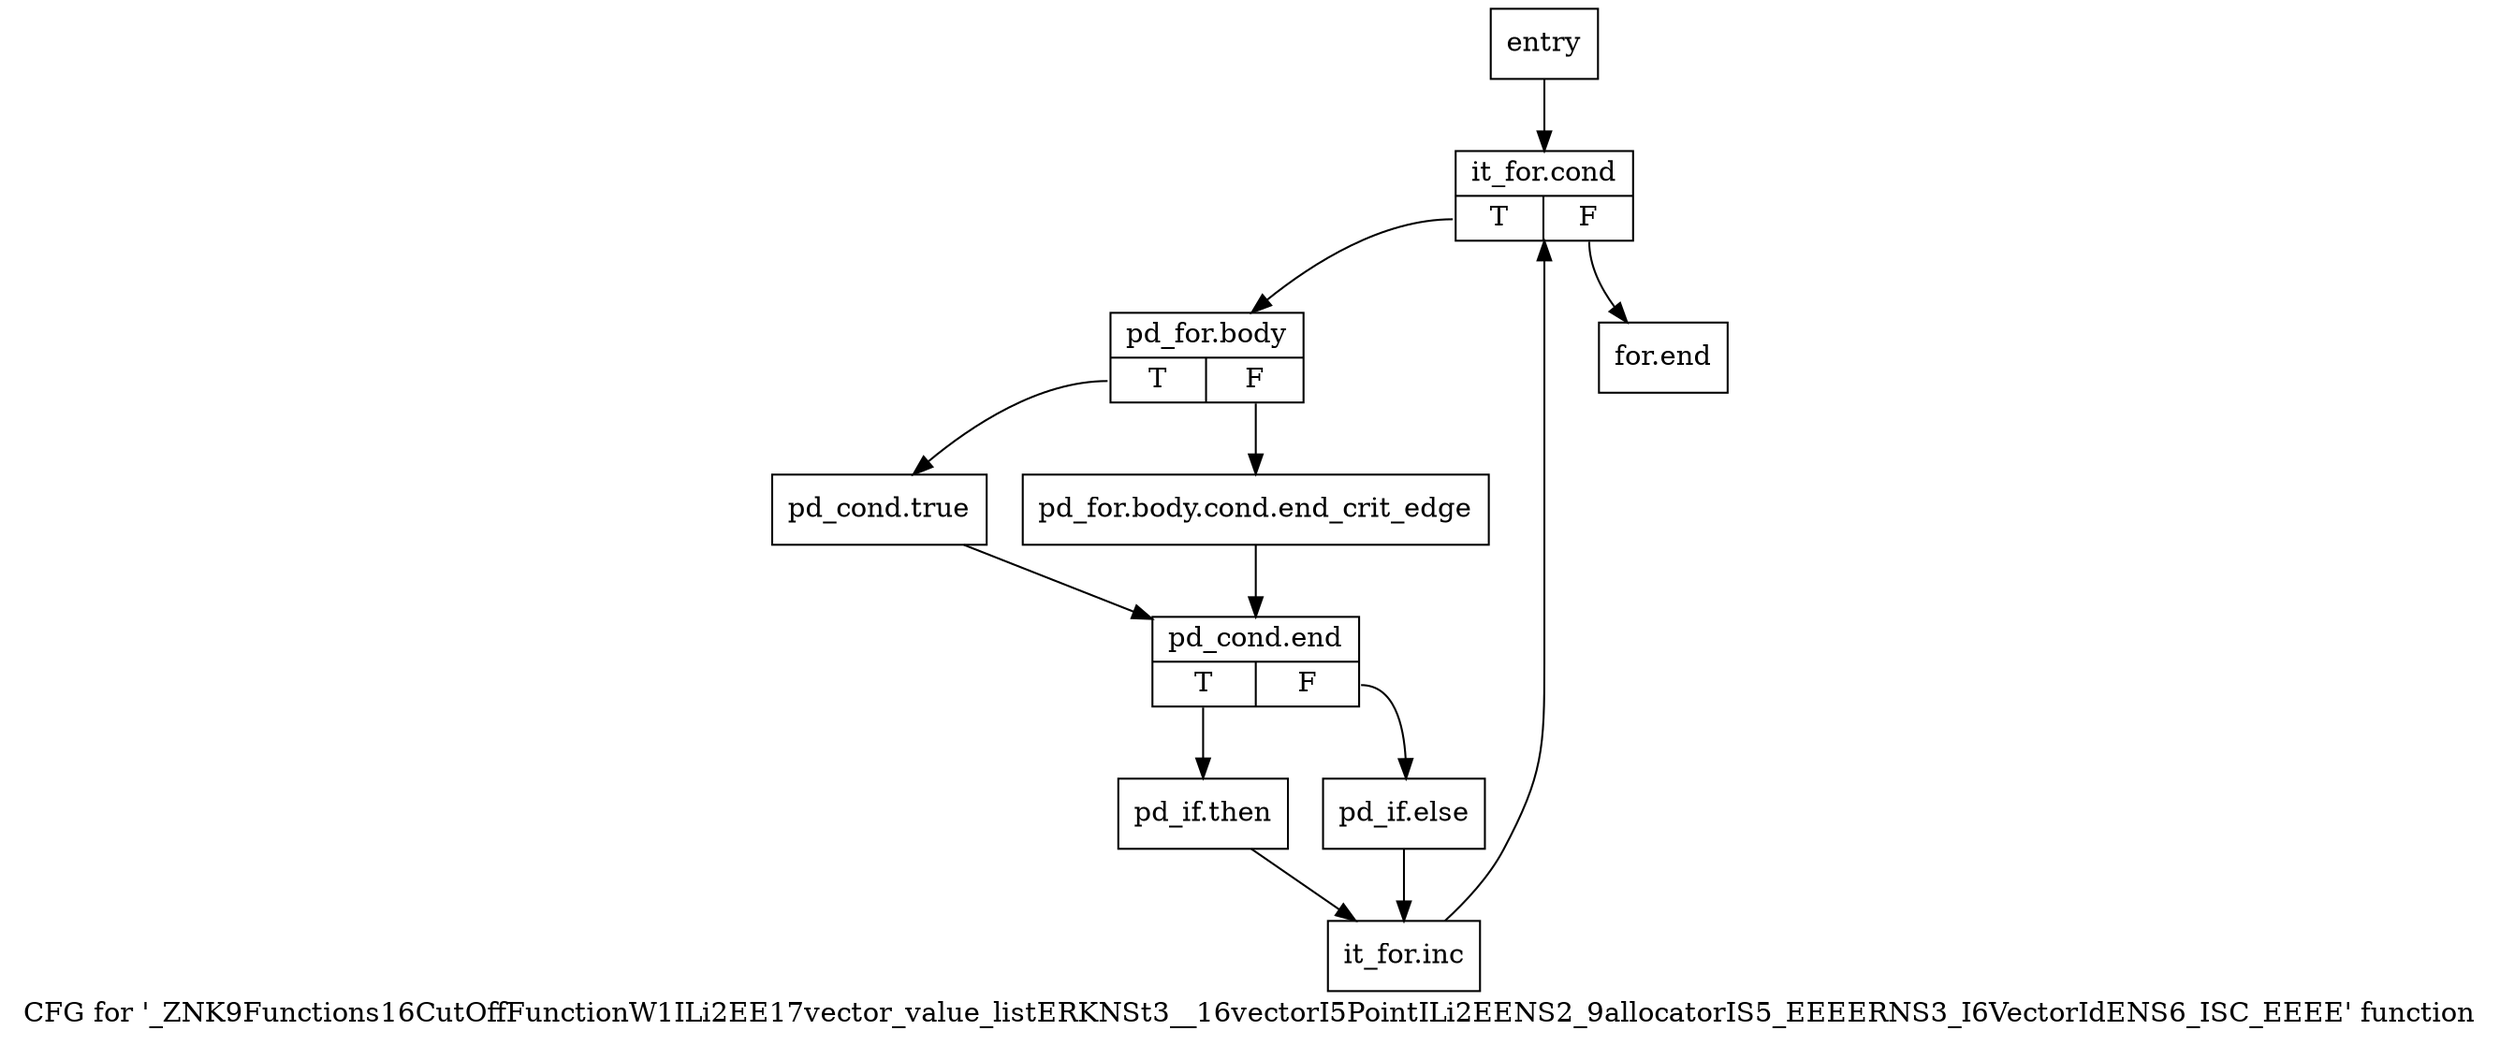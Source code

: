 digraph "CFG for '_ZNK9Functions16CutOffFunctionW1ILi2EE17vector_value_listERKNSt3__16vectorI5PointILi2EENS2_9allocatorIS5_EEEERNS3_I6VectorIdENS6_ISC_EEEE' function" {
	label="CFG for '_ZNK9Functions16CutOffFunctionW1ILi2EE17vector_value_listERKNSt3__16vectorI5PointILi2EENS2_9allocatorIS5_EEEERNS3_I6VectorIdENS6_ISC_EEEE' function";

	Node0x5a02d10 [shape=record,label="{entry}"];
	Node0x5a02d10 -> Node0x5a02d60;
	Node0x5a02d60 [shape=record,label="{it_for.cond|{<s0>T|<s1>F}}"];
	Node0x5a02d60:s0 -> Node0x5a02db0;
	Node0x5a02d60:s1 -> Node0x5a02fe0;
	Node0x5a02db0 [shape=record,label="{pd_for.body|{<s0>T|<s1>F}}"];
	Node0x5a02db0:s0 -> Node0x5a02e50;
	Node0x5a02db0:s1 -> Node0x5a02e00;
	Node0x5a02e00 [shape=record,label="{pd_for.body.cond.end_crit_edge}"];
	Node0x5a02e00 -> Node0x5a02ea0;
	Node0x5a02e50 [shape=record,label="{pd_cond.true}"];
	Node0x5a02e50 -> Node0x5a02ea0;
	Node0x5a02ea0 [shape=record,label="{pd_cond.end|{<s0>T|<s1>F}}"];
	Node0x5a02ea0:s0 -> Node0x5a02ef0;
	Node0x5a02ea0:s1 -> Node0x5a02f40;
	Node0x5a02ef0 [shape=record,label="{pd_if.then}"];
	Node0x5a02ef0 -> Node0x5a02f90;
	Node0x5a02f40 [shape=record,label="{pd_if.else}"];
	Node0x5a02f40 -> Node0x5a02f90;
	Node0x5a02f90 [shape=record,label="{it_for.inc}"];
	Node0x5a02f90 -> Node0x5a02d60;
	Node0x5a02fe0 [shape=record,label="{for.end}"];
}
